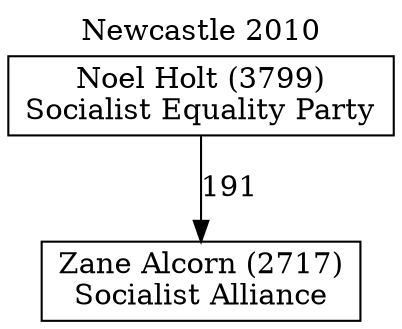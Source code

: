 // House preference flow
digraph "Zane Alcorn (2717)_Newcastle_2010" {
	graph [label="Newcastle 2010" labelloc=t mclimit=10]
	node [shape=box]
	"Zane Alcorn (2717)" [label="Zane Alcorn (2717)
Socialist Alliance"]
	"Noel Holt (3799)" [label="Noel Holt (3799)
Socialist Equality Party"]
	"Noel Holt (3799)" -> "Zane Alcorn (2717)" [label=191]
}
